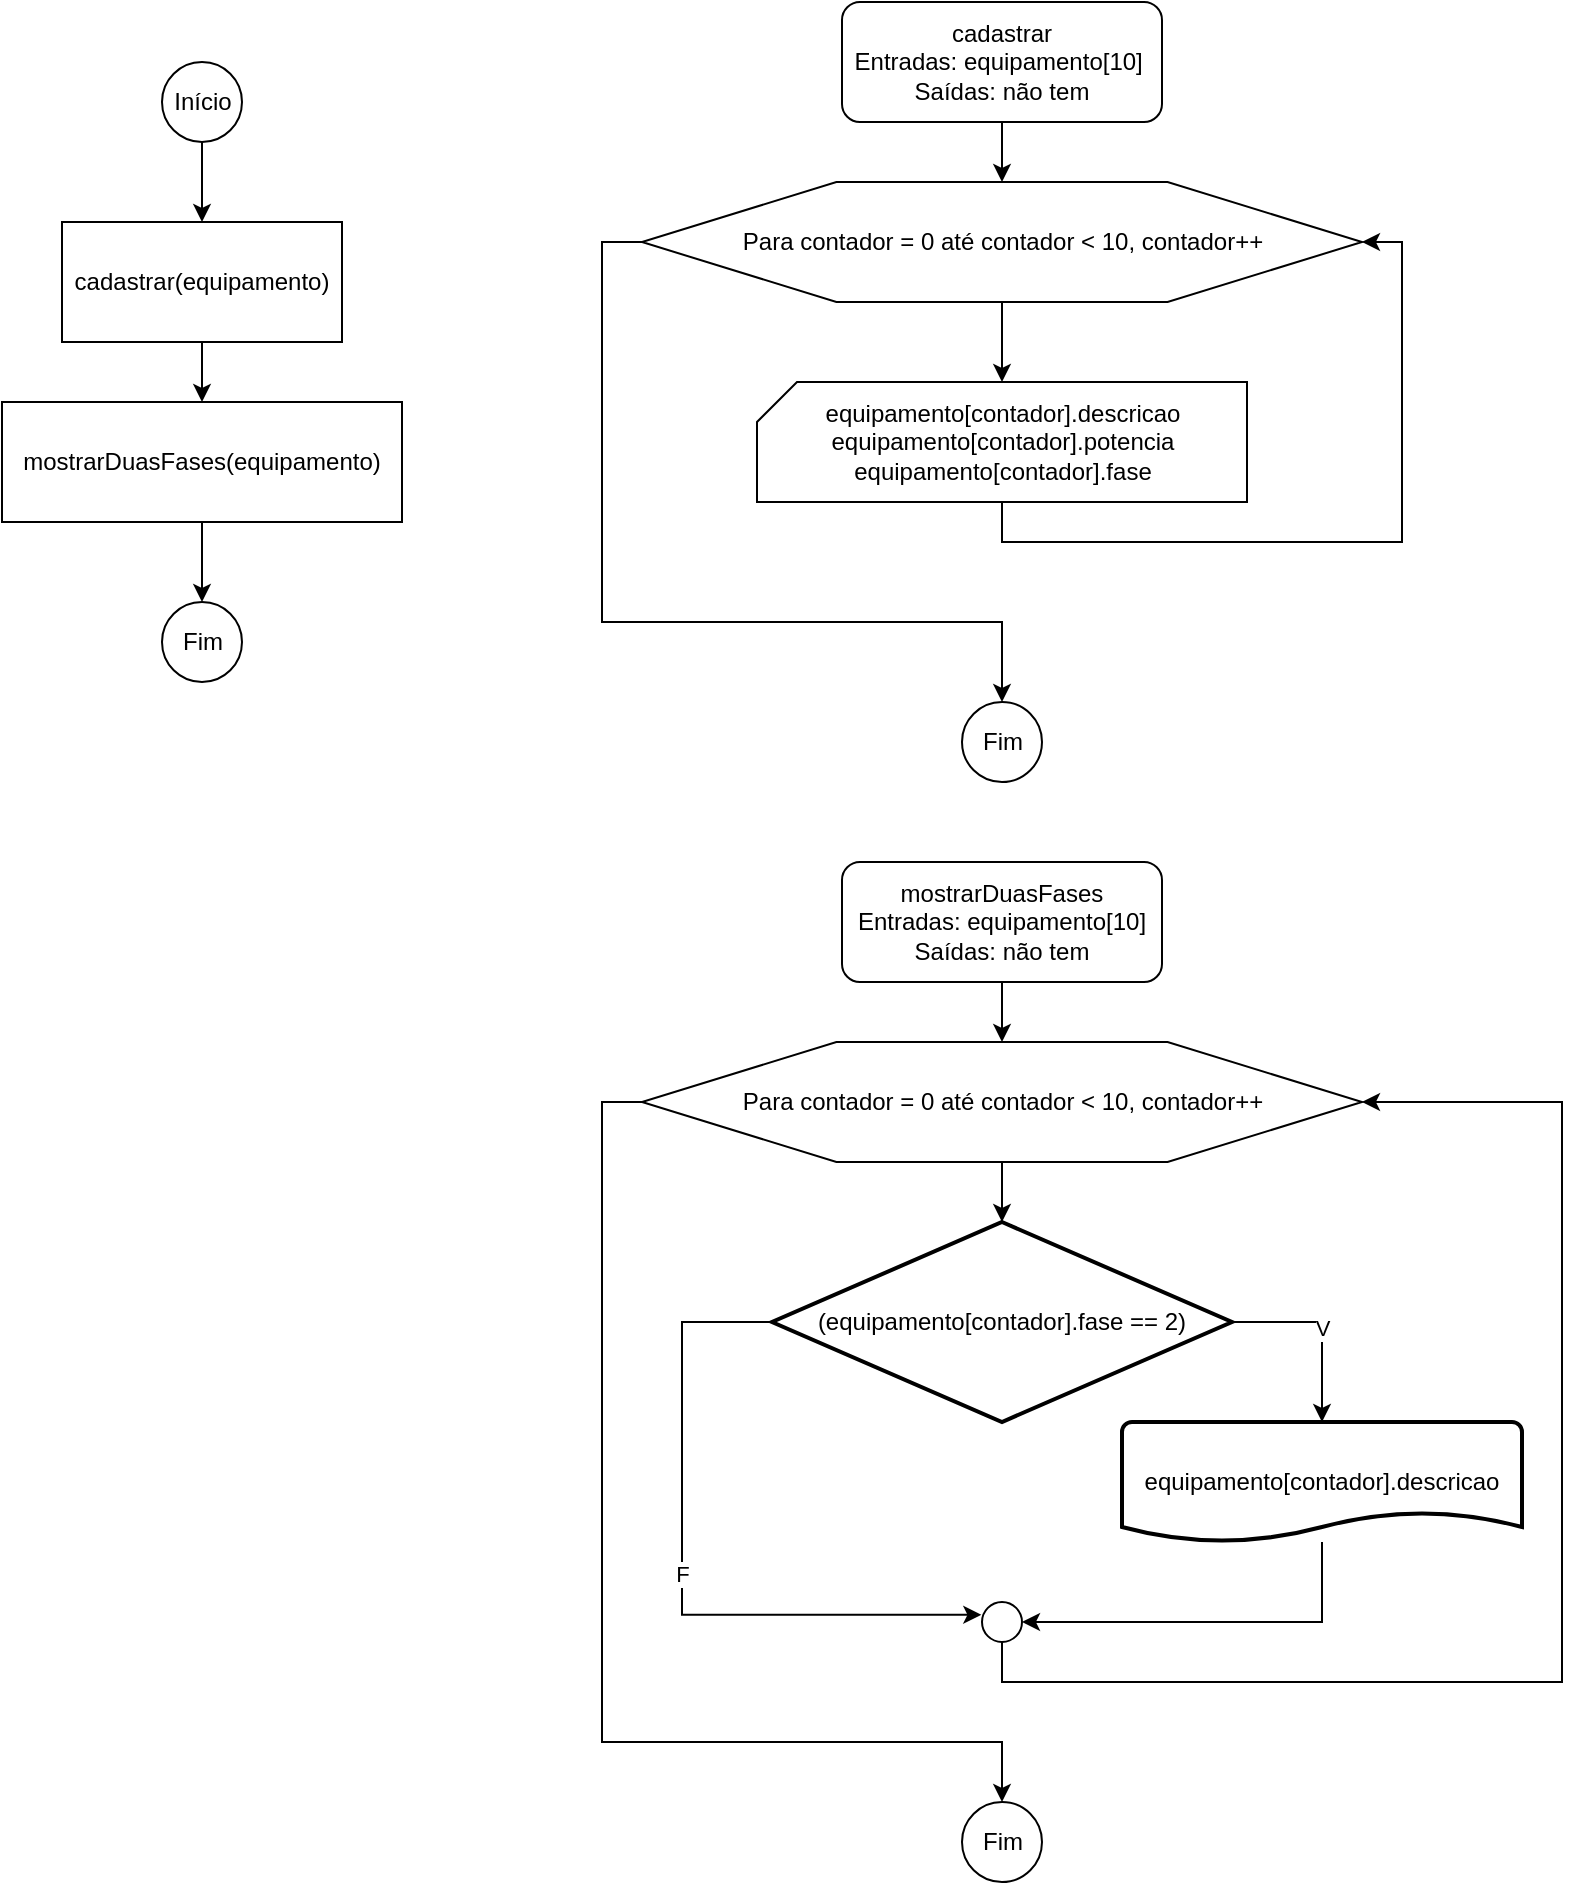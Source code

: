 <mxfile version="19.0.3" type="device"><diagram id="i15kEN1zuQpKvE2h6rVB" name="Page-1"><mxGraphModel dx="974" dy="709" grid="1" gridSize="10" guides="1" tooltips="1" connect="1" arrows="1" fold="1" page="1" pageScale="1" pageWidth="850" pageHeight="1100" math="0" shadow="0"><root><mxCell id="0"/><mxCell id="1" parent="0"/><mxCell id="5QXe7kz4CS8Kp3_mIDZ9-5" value="" style="edgeStyle=orthogonalEdgeStyle;rounded=0;orthogonalLoop=1;jettySize=auto;html=1;" edge="1" parent="1" source="5QXe7kz4CS8Kp3_mIDZ9-1" target="5QXe7kz4CS8Kp3_mIDZ9-2"><mxGeometry relative="1" as="geometry"/></mxCell><mxCell id="5QXe7kz4CS8Kp3_mIDZ9-1" value="Início" style="verticalLabelPosition=middle;verticalAlign=middle;html=1;shape=mxgraph.flowchart.on-page_reference;labelPosition=center;align=center;" vertex="1" parent="1"><mxGeometry x="100" y="60" width="40" height="40" as="geometry"/></mxCell><mxCell id="5QXe7kz4CS8Kp3_mIDZ9-6" value="" style="edgeStyle=orthogonalEdgeStyle;rounded=0;orthogonalLoop=1;jettySize=auto;html=1;" edge="1" parent="1" source="5QXe7kz4CS8Kp3_mIDZ9-2" target="5QXe7kz4CS8Kp3_mIDZ9-3"><mxGeometry relative="1" as="geometry"/></mxCell><mxCell id="5QXe7kz4CS8Kp3_mIDZ9-2" value="cadastrar(equipamento)" style="rounded=0;whiteSpace=wrap;html=1;" vertex="1" parent="1"><mxGeometry x="50" y="140" width="140" height="60" as="geometry"/></mxCell><mxCell id="5QXe7kz4CS8Kp3_mIDZ9-7" value="" style="edgeStyle=orthogonalEdgeStyle;rounded=0;orthogonalLoop=1;jettySize=auto;html=1;" edge="1" parent="1" source="5QXe7kz4CS8Kp3_mIDZ9-3" target="5QXe7kz4CS8Kp3_mIDZ9-4"><mxGeometry relative="1" as="geometry"/></mxCell><mxCell id="5QXe7kz4CS8Kp3_mIDZ9-3" value="mostrarDuasFases(equipamento)" style="rounded=0;whiteSpace=wrap;html=1;" vertex="1" parent="1"><mxGeometry x="20" y="230" width="200" height="60" as="geometry"/></mxCell><mxCell id="5QXe7kz4CS8Kp3_mIDZ9-4" value="Fim" style="verticalLabelPosition=middle;verticalAlign=middle;html=1;shape=mxgraph.flowchart.on-page_reference;labelPosition=center;align=center;" vertex="1" parent="1"><mxGeometry x="100" y="330" width="40" height="40" as="geometry"/></mxCell><mxCell id="5QXe7kz4CS8Kp3_mIDZ9-11" value="" style="edgeStyle=orthogonalEdgeStyle;rounded=0;orthogonalLoop=1;jettySize=auto;html=1;" edge="1" parent="1" source="5QXe7kz4CS8Kp3_mIDZ9-8" target="5QXe7kz4CS8Kp3_mIDZ9-10"><mxGeometry relative="1" as="geometry"/></mxCell><mxCell id="5QXe7kz4CS8Kp3_mIDZ9-8" value="cadastrar&lt;br&gt;Entradas: equipamento[10]&amp;nbsp;&lt;br&gt;Saídas: não tem" style="rounded=1;whiteSpace=wrap;html=1;" vertex="1" parent="1"><mxGeometry x="440" y="30" width="160" height="60" as="geometry"/></mxCell><mxCell id="5QXe7kz4CS8Kp3_mIDZ9-13" style="edgeStyle=orthogonalEdgeStyle;rounded=0;orthogonalLoop=1;jettySize=auto;html=1;entryX=1;entryY=0.5;entryDx=0;entryDy=0;" edge="1" parent="1" source="5QXe7kz4CS8Kp3_mIDZ9-9" target="5QXe7kz4CS8Kp3_mIDZ9-10"><mxGeometry relative="1" as="geometry"><Array as="points"><mxPoint x="520" y="300"/><mxPoint x="720" y="300"/><mxPoint x="720" y="150"/></Array></mxGeometry></mxCell><mxCell id="5QXe7kz4CS8Kp3_mIDZ9-9" value="equipamento[contador].descricao&lt;br&gt;equipamento[contador].potencia&lt;br&gt;equipamento[contador].fase" style="verticalLabelPosition=middle;verticalAlign=middle;html=1;shape=card;whiteSpace=wrap;size=20;arcSize=12;labelPosition=center;align=center;" vertex="1" parent="1"><mxGeometry x="397.5" y="220" width="245" height="60" as="geometry"/></mxCell><mxCell id="5QXe7kz4CS8Kp3_mIDZ9-12" value="" style="edgeStyle=orthogonalEdgeStyle;rounded=0;orthogonalLoop=1;jettySize=auto;html=1;" edge="1" parent="1" source="5QXe7kz4CS8Kp3_mIDZ9-10" target="5QXe7kz4CS8Kp3_mIDZ9-9"><mxGeometry relative="1" as="geometry"/></mxCell><mxCell id="5QXe7kz4CS8Kp3_mIDZ9-15" style="edgeStyle=orthogonalEdgeStyle;rounded=0;orthogonalLoop=1;jettySize=auto;html=1;entryX=0.5;entryY=0;entryDx=0;entryDy=0;entryPerimeter=0;" edge="1" parent="1" source="5QXe7kz4CS8Kp3_mIDZ9-10" target="5QXe7kz4CS8Kp3_mIDZ9-14"><mxGeometry relative="1" as="geometry"><Array as="points"><mxPoint x="320" y="150"/><mxPoint x="320" y="340"/><mxPoint x="520" y="340"/></Array></mxGeometry></mxCell><mxCell id="5QXe7kz4CS8Kp3_mIDZ9-10" value="Para contador = 0 até contador &amp;lt; 10, contador++" style="verticalLabelPosition=middle;verticalAlign=middle;html=1;shape=hexagon;perimeter=hexagonPerimeter2;arcSize=6;size=0.27;labelPosition=center;align=center;" vertex="1" parent="1"><mxGeometry x="340" y="120" width="360" height="60" as="geometry"/></mxCell><mxCell id="5QXe7kz4CS8Kp3_mIDZ9-14" value="Fim" style="verticalLabelPosition=middle;verticalAlign=middle;html=1;shape=mxgraph.flowchart.on-page_reference;labelPosition=center;align=center;" vertex="1" parent="1"><mxGeometry x="500" y="380" width="40" height="40" as="geometry"/></mxCell><mxCell id="5QXe7kz4CS8Kp3_mIDZ9-18" value="" style="edgeStyle=orthogonalEdgeStyle;rounded=0;orthogonalLoop=1;jettySize=auto;html=1;" edge="1" parent="1" source="5QXe7kz4CS8Kp3_mIDZ9-16" target="5QXe7kz4CS8Kp3_mIDZ9-17"><mxGeometry relative="1" as="geometry"/></mxCell><mxCell id="5QXe7kz4CS8Kp3_mIDZ9-16" value="mostrarDuasFases&lt;br&gt;Entradas: equipamento[10]&lt;br&gt;Saídas: não tem" style="rounded=1;whiteSpace=wrap;html=1;" vertex="1" parent="1"><mxGeometry x="440" y="460" width="160" height="60" as="geometry"/></mxCell><mxCell id="5QXe7kz4CS8Kp3_mIDZ9-20" value="" style="edgeStyle=orthogonalEdgeStyle;rounded=0;orthogonalLoop=1;jettySize=auto;html=1;" edge="1" parent="1" source="5QXe7kz4CS8Kp3_mIDZ9-17" target="5QXe7kz4CS8Kp3_mIDZ9-19"><mxGeometry relative="1" as="geometry"/></mxCell><mxCell id="5QXe7kz4CS8Kp3_mIDZ9-28" style="edgeStyle=orthogonalEdgeStyle;rounded=0;orthogonalLoop=1;jettySize=auto;html=1;entryX=0.5;entryY=0;entryDx=0;entryDy=0;entryPerimeter=0;" edge="1" parent="1" source="5QXe7kz4CS8Kp3_mIDZ9-17" target="5QXe7kz4CS8Kp3_mIDZ9-27"><mxGeometry relative="1" as="geometry"><Array as="points"><mxPoint x="320" y="580"/><mxPoint x="320" y="900"/><mxPoint x="520" y="900"/></Array></mxGeometry></mxCell><mxCell id="5QXe7kz4CS8Kp3_mIDZ9-17" value="Para contador = 0 até contador &amp;lt; 10, contador++" style="verticalLabelPosition=middle;verticalAlign=middle;html=1;shape=hexagon;perimeter=hexagonPerimeter2;arcSize=6;size=0.27;labelPosition=center;align=center;" vertex="1" parent="1"><mxGeometry x="340" y="550" width="360" height="60" as="geometry"/></mxCell><mxCell id="5QXe7kz4CS8Kp3_mIDZ9-22" value="V" style="edgeStyle=orthogonalEdgeStyle;rounded=0;orthogonalLoop=1;jettySize=auto;html=1;" edge="1" parent="1" source="5QXe7kz4CS8Kp3_mIDZ9-19" target="5QXe7kz4CS8Kp3_mIDZ9-21"><mxGeometry relative="1" as="geometry"><Array as="points"><mxPoint x="680" y="690"/></Array></mxGeometry></mxCell><mxCell id="5QXe7kz4CS8Kp3_mIDZ9-25" value="F" style="edgeStyle=orthogonalEdgeStyle;rounded=0;orthogonalLoop=1;jettySize=auto;html=1;entryX=-0.017;entryY=0.321;entryDx=0;entryDy=0;entryPerimeter=0;" edge="1" parent="1" source="5QXe7kz4CS8Kp3_mIDZ9-19" target="5QXe7kz4CS8Kp3_mIDZ9-23"><mxGeometry relative="1" as="geometry"><Array as="points"><mxPoint x="360" y="690"/><mxPoint x="360" y="836"/></Array></mxGeometry></mxCell><mxCell id="5QXe7kz4CS8Kp3_mIDZ9-19" value="(equipamento[contador].fase == 2)" style="strokeWidth=2;html=1;shape=mxgraph.flowchart.decision;whiteSpace=wrap;" vertex="1" parent="1"><mxGeometry x="405" y="640" width="230" height="100" as="geometry"/></mxCell><mxCell id="5QXe7kz4CS8Kp3_mIDZ9-24" style="edgeStyle=orthogonalEdgeStyle;rounded=0;orthogonalLoop=1;jettySize=auto;html=1;entryX=1;entryY=0.5;entryDx=0;entryDy=0;entryPerimeter=0;" edge="1" parent="1" source="5QXe7kz4CS8Kp3_mIDZ9-21" target="5QXe7kz4CS8Kp3_mIDZ9-23"><mxGeometry relative="1" as="geometry"><Array as="points"><mxPoint x="680" y="840"/></Array></mxGeometry></mxCell><mxCell id="5QXe7kz4CS8Kp3_mIDZ9-21" value="equipamento[contador].descricao" style="strokeWidth=2;html=1;shape=mxgraph.flowchart.document2;whiteSpace=wrap;size=0.25;" vertex="1" parent="1"><mxGeometry x="580" y="740" width="200" height="60" as="geometry"/></mxCell><mxCell id="5QXe7kz4CS8Kp3_mIDZ9-26" style="edgeStyle=orthogonalEdgeStyle;rounded=0;orthogonalLoop=1;jettySize=auto;html=1;entryX=1;entryY=0.5;entryDx=0;entryDy=0;" edge="1" parent="1" source="5QXe7kz4CS8Kp3_mIDZ9-23" target="5QXe7kz4CS8Kp3_mIDZ9-17"><mxGeometry relative="1" as="geometry"><Array as="points"><mxPoint x="520" y="870"/><mxPoint x="800" y="870"/><mxPoint x="800" y="580"/></Array></mxGeometry></mxCell><mxCell id="5QXe7kz4CS8Kp3_mIDZ9-23" value="" style="verticalLabelPosition=bottom;verticalAlign=top;html=1;shape=mxgraph.flowchart.on-page_reference;" vertex="1" parent="1"><mxGeometry x="510" y="830" width="20" height="20" as="geometry"/></mxCell><mxCell id="5QXe7kz4CS8Kp3_mIDZ9-27" value="Fim" style="verticalLabelPosition=middle;verticalAlign=middle;html=1;shape=mxgraph.flowchart.on-page_reference;labelPosition=center;align=center;" vertex="1" parent="1"><mxGeometry x="500" y="930" width="40" height="40" as="geometry"/></mxCell></root></mxGraphModel></diagram></mxfile>